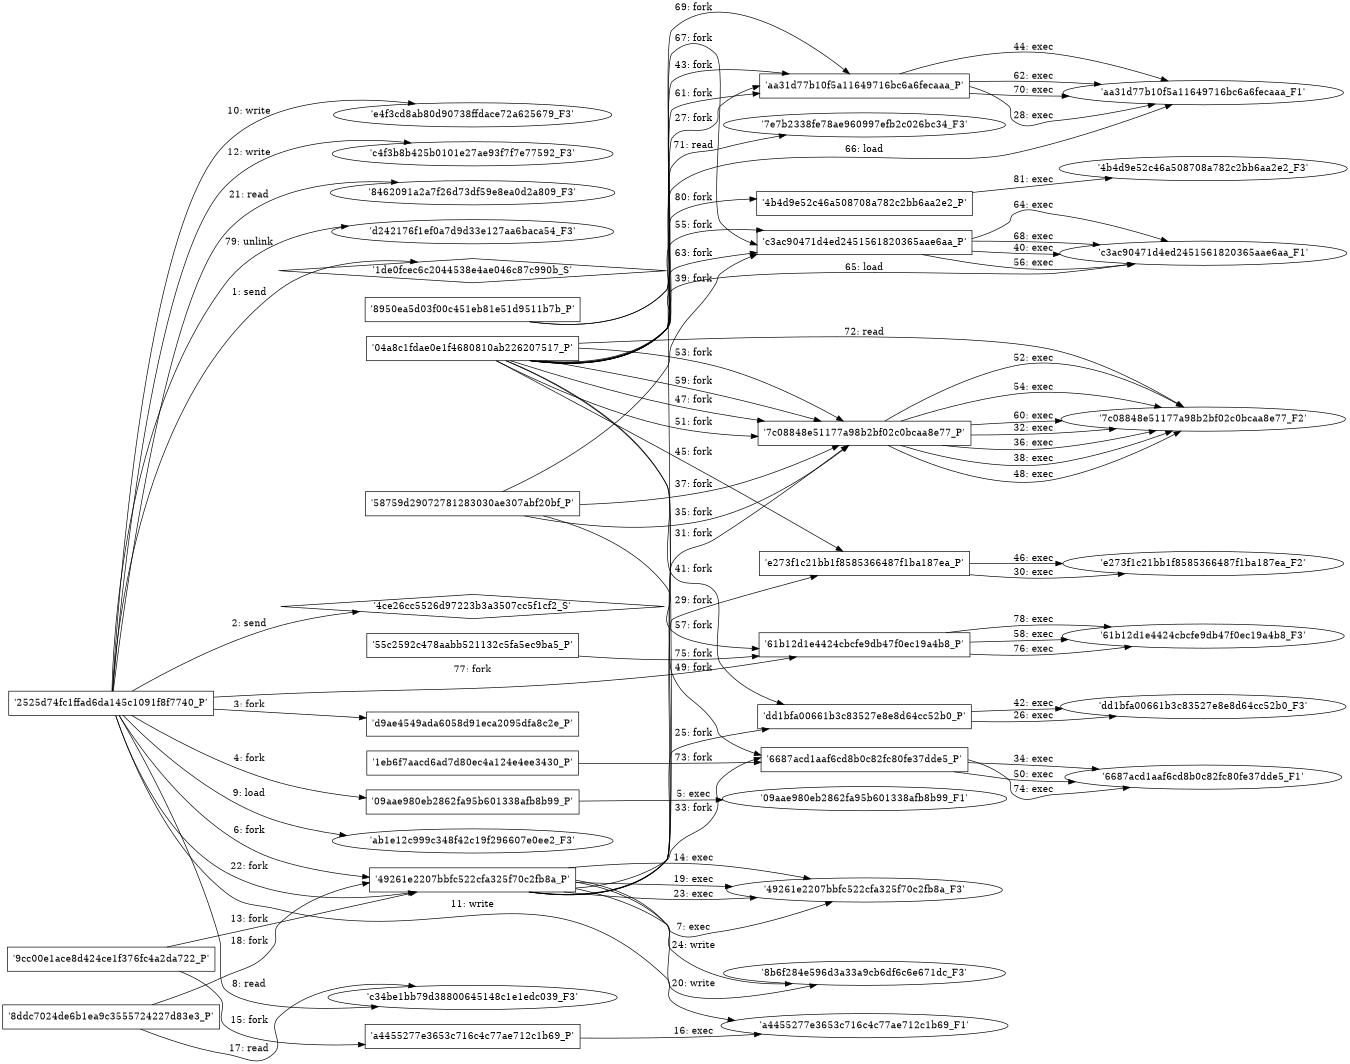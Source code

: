 digraph "D:\Learning\Paper\apt\基于CTI的攻击预警\Dataset\攻击图\ASGfromALLCTI\Supply Chain Attack Targets SolarWinds Users.dot" {
rankdir="LR"
size="9"
fixedsize="false"
splines="true"
nodesep=0.3
ranksep=0
fontsize=10
overlap="scalexy"
engine= "neato"
	"'1de0fcec6c2044538e4ae046c87c990b_S'" [node_type=Socket shape=diamond]
	"'2525d74fc1ffad6da145c1091f8f7740_P'" [node_type=Process shape=box]
	"'2525d74fc1ffad6da145c1091f8f7740_P'" -> "'1de0fcec6c2044538e4ae046c87c990b_S'" [label="1: send"]
	"'4ce26cc5526d97223b3a3507cc5f1cf2_S'" [node_type=Socket shape=diamond]
	"'2525d74fc1ffad6da145c1091f8f7740_P'" [node_type=Process shape=box]
	"'2525d74fc1ffad6da145c1091f8f7740_P'" -> "'4ce26cc5526d97223b3a3507cc5f1cf2_S'" [label="2: send"]
	"'2525d74fc1ffad6da145c1091f8f7740_P'" [node_type=Process shape=box]
	"'d9ae4549ada6058d91eca2095dfa8c2e_P'" [node_type=Process shape=box]
	"'2525d74fc1ffad6da145c1091f8f7740_P'" -> "'d9ae4549ada6058d91eca2095dfa8c2e_P'" [label="3: fork"]
	"'2525d74fc1ffad6da145c1091f8f7740_P'" [node_type=Process shape=box]
	"'09aae980eb2862fa95b601338afb8b99_P'" [node_type=Process shape=box]
	"'2525d74fc1ffad6da145c1091f8f7740_P'" -> "'09aae980eb2862fa95b601338afb8b99_P'" [label="4: fork"]
	"'09aae980eb2862fa95b601338afb8b99_P'" [node_type=Process shape=box]
	"'09aae980eb2862fa95b601338afb8b99_F1'" [node_type=File shape=ellipse]
	"'09aae980eb2862fa95b601338afb8b99_P'" -> "'09aae980eb2862fa95b601338afb8b99_F1'" [label="5: exec"]
	"'2525d74fc1ffad6da145c1091f8f7740_P'" [node_type=Process shape=box]
	"'49261e2207bbfc522cfa325f70c2fb8a_P'" [node_type=Process shape=box]
	"'2525d74fc1ffad6da145c1091f8f7740_P'" -> "'49261e2207bbfc522cfa325f70c2fb8a_P'" [label="6: fork"]
	"'49261e2207bbfc522cfa325f70c2fb8a_P'" [node_type=Process shape=box]
	"'49261e2207bbfc522cfa325f70c2fb8a_F3'" [node_type=File shape=ellipse]
	"'49261e2207bbfc522cfa325f70c2fb8a_P'" -> "'49261e2207bbfc522cfa325f70c2fb8a_F3'" [label="7: exec"]
	"'c34be1bb79d38800645148c1e1edc039_F3'" [node_type=file shape=ellipse]
	"'2525d74fc1ffad6da145c1091f8f7740_P'" [node_type=Process shape=box]
	"'2525d74fc1ffad6da145c1091f8f7740_P'" -> "'c34be1bb79d38800645148c1e1edc039_F3'" [label="8: read"]
	"'ab1e12c999c348f42c19f296607e0ee2_F3'" [node_type=file shape=ellipse]
	"'2525d74fc1ffad6da145c1091f8f7740_P'" [node_type=Process shape=box]
	"'2525d74fc1ffad6da145c1091f8f7740_P'" -> "'ab1e12c999c348f42c19f296607e0ee2_F3'" [label="9: load"]
	"'e4f3cd8ab80d90738ffdace72a625679_F3'" [node_type=file shape=ellipse]
	"'2525d74fc1ffad6da145c1091f8f7740_P'" [node_type=Process shape=box]
	"'2525d74fc1ffad6da145c1091f8f7740_P'" -> "'e4f3cd8ab80d90738ffdace72a625679_F3'" [label="10: write"]
	"'a4455277e3653c716c4c77ae712c1b69_F1'" [node_type=file shape=ellipse]
	"'2525d74fc1ffad6da145c1091f8f7740_P'" [node_type=Process shape=box]
	"'2525d74fc1ffad6da145c1091f8f7740_P'" -> "'a4455277e3653c716c4c77ae712c1b69_F1'" [label="11: write"]
	"'c4f3b8b425b0101e27ae93f7f7e77592_F3'" [node_type=file shape=ellipse]
	"'2525d74fc1ffad6da145c1091f8f7740_P'" [node_type=Process shape=box]
	"'2525d74fc1ffad6da145c1091f8f7740_P'" -> "'c4f3b8b425b0101e27ae93f7f7e77592_F3'" [label="12: write"]
	"'9cc00e1ace8d424ce1f376fc4a2da722_P'" [node_type=Process shape=box]
	"'49261e2207bbfc522cfa325f70c2fb8a_P'" [node_type=Process shape=box]
	"'9cc00e1ace8d424ce1f376fc4a2da722_P'" -> "'49261e2207bbfc522cfa325f70c2fb8a_P'" [label="13: fork"]
	"'49261e2207bbfc522cfa325f70c2fb8a_P'" [node_type=Process shape=box]
	"'49261e2207bbfc522cfa325f70c2fb8a_F3'" [node_type=File shape=ellipse]
	"'49261e2207bbfc522cfa325f70c2fb8a_P'" -> "'49261e2207bbfc522cfa325f70c2fb8a_F3'" [label="14: exec"]
	"'9cc00e1ace8d424ce1f376fc4a2da722_P'" [node_type=Process shape=box]
	"'a4455277e3653c716c4c77ae712c1b69_P'" [node_type=Process shape=box]
	"'9cc00e1ace8d424ce1f376fc4a2da722_P'" -> "'a4455277e3653c716c4c77ae712c1b69_P'" [label="15: fork"]
	"'a4455277e3653c716c4c77ae712c1b69_P'" [node_type=Process shape=box]
	"'a4455277e3653c716c4c77ae712c1b69_F1'" [node_type=File shape=ellipse]
	"'a4455277e3653c716c4c77ae712c1b69_P'" -> "'a4455277e3653c716c4c77ae712c1b69_F1'" [label="16: exec"]
	"'c34be1bb79d38800645148c1e1edc039_F3'" [node_type=file shape=ellipse]
	"'8ddc7024de6b1ea9c3555724227d83e3_P'" [node_type=Process shape=box]
	"'8ddc7024de6b1ea9c3555724227d83e3_P'" -> "'c34be1bb79d38800645148c1e1edc039_F3'" [label="17: read"]
	"'8ddc7024de6b1ea9c3555724227d83e3_P'" [node_type=Process shape=box]
	"'49261e2207bbfc522cfa325f70c2fb8a_P'" [node_type=Process shape=box]
	"'8ddc7024de6b1ea9c3555724227d83e3_P'" -> "'49261e2207bbfc522cfa325f70c2fb8a_P'" [label="18: fork"]
	"'49261e2207bbfc522cfa325f70c2fb8a_P'" [node_type=Process shape=box]
	"'49261e2207bbfc522cfa325f70c2fb8a_F3'" [node_type=File shape=ellipse]
	"'49261e2207bbfc522cfa325f70c2fb8a_P'" -> "'49261e2207bbfc522cfa325f70c2fb8a_F3'" [label="19: exec"]
	"'8b6f284e596d3a33a9cb6df6c6e671dc_F3'" [node_type=file shape=ellipse]
	"'49261e2207bbfc522cfa325f70c2fb8a_P'" [node_type=Process shape=box]
	"'49261e2207bbfc522cfa325f70c2fb8a_P'" -> "'8b6f284e596d3a33a9cb6df6c6e671dc_F3'" [label="20: write"]
	"'8462091a2a7f26d73df59e8ea0d2a809_F3'" [node_type=file shape=ellipse]
	"'2525d74fc1ffad6da145c1091f8f7740_P'" [node_type=Process shape=box]
	"'2525d74fc1ffad6da145c1091f8f7740_P'" -> "'8462091a2a7f26d73df59e8ea0d2a809_F3'" [label="21: read"]
	"'2525d74fc1ffad6da145c1091f8f7740_P'" [node_type=Process shape=box]
	"'49261e2207bbfc522cfa325f70c2fb8a_P'" [node_type=Process shape=box]
	"'2525d74fc1ffad6da145c1091f8f7740_P'" -> "'49261e2207bbfc522cfa325f70c2fb8a_P'" [label="22: fork"]
	"'49261e2207bbfc522cfa325f70c2fb8a_P'" [node_type=Process shape=box]
	"'49261e2207bbfc522cfa325f70c2fb8a_F3'" [node_type=File shape=ellipse]
	"'49261e2207bbfc522cfa325f70c2fb8a_P'" -> "'49261e2207bbfc522cfa325f70c2fb8a_F3'" [label="23: exec"]
	"'8b6f284e596d3a33a9cb6df6c6e671dc_F3'" [node_type=file shape=ellipse]
	"'49261e2207bbfc522cfa325f70c2fb8a_P'" [node_type=Process shape=box]
	"'49261e2207bbfc522cfa325f70c2fb8a_P'" -> "'8b6f284e596d3a33a9cb6df6c6e671dc_F3'" [label="24: write"]
	"'49261e2207bbfc522cfa325f70c2fb8a_P'" [node_type=Process shape=box]
	"'dd1bfa00661b3c83527e8e8d64cc52b0_P'" [node_type=Process shape=box]
	"'49261e2207bbfc522cfa325f70c2fb8a_P'" -> "'dd1bfa00661b3c83527e8e8d64cc52b0_P'" [label="25: fork"]
	"'dd1bfa00661b3c83527e8e8d64cc52b0_P'" [node_type=Process shape=box]
	"'dd1bfa00661b3c83527e8e8d64cc52b0_F3'" [node_type=File shape=ellipse]
	"'dd1bfa00661b3c83527e8e8d64cc52b0_P'" -> "'dd1bfa00661b3c83527e8e8d64cc52b0_F3'" [label="26: exec"]
	"'49261e2207bbfc522cfa325f70c2fb8a_P'" [node_type=Process shape=box]
	"'aa31d77b10f5a11649716bc6a6fecaaa_P'" [node_type=Process shape=box]
	"'49261e2207bbfc522cfa325f70c2fb8a_P'" -> "'aa31d77b10f5a11649716bc6a6fecaaa_P'" [label="27: fork"]
	"'aa31d77b10f5a11649716bc6a6fecaaa_P'" [node_type=Process shape=box]
	"'aa31d77b10f5a11649716bc6a6fecaaa_F1'" [node_type=File shape=ellipse]
	"'aa31d77b10f5a11649716bc6a6fecaaa_P'" -> "'aa31d77b10f5a11649716bc6a6fecaaa_F1'" [label="28: exec"]
	"'49261e2207bbfc522cfa325f70c2fb8a_P'" [node_type=Process shape=box]
	"'e273f1c21bb1f8585366487f1ba187ea_P'" [node_type=Process shape=box]
	"'49261e2207bbfc522cfa325f70c2fb8a_P'" -> "'e273f1c21bb1f8585366487f1ba187ea_P'" [label="29: fork"]
	"'e273f1c21bb1f8585366487f1ba187ea_P'" [node_type=Process shape=box]
	"'e273f1c21bb1f8585366487f1ba187ea_F2'" [node_type=File shape=ellipse]
	"'e273f1c21bb1f8585366487f1ba187ea_P'" -> "'e273f1c21bb1f8585366487f1ba187ea_F2'" [label="30: exec"]
	"'49261e2207bbfc522cfa325f70c2fb8a_P'" [node_type=Process shape=box]
	"'7c08848e51177a98b2bf02c0bcaa8e77_P'" [node_type=Process shape=box]
	"'49261e2207bbfc522cfa325f70c2fb8a_P'" -> "'7c08848e51177a98b2bf02c0bcaa8e77_P'" [label="31: fork"]
	"'7c08848e51177a98b2bf02c0bcaa8e77_P'" [node_type=Process shape=box]
	"'7c08848e51177a98b2bf02c0bcaa8e77_F2'" [node_type=File shape=ellipse]
	"'7c08848e51177a98b2bf02c0bcaa8e77_P'" -> "'7c08848e51177a98b2bf02c0bcaa8e77_F2'" [label="32: exec"]
	"'49261e2207bbfc522cfa325f70c2fb8a_P'" [node_type=Process shape=box]
	"'6687acd1aaf6cd8b0c82fc80fe37dde5_P'" [node_type=Process shape=box]
	"'49261e2207bbfc522cfa325f70c2fb8a_P'" -> "'6687acd1aaf6cd8b0c82fc80fe37dde5_P'" [label="33: fork"]
	"'6687acd1aaf6cd8b0c82fc80fe37dde5_P'" [node_type=Process shape=box]
	"'6687acd1aaf6cd8b0c82fc80fe37dde5_F1'" [node_type=File shape=ellipse]
	"'6687acd1aaf6cd8b0c82fc80fe37dde5_P'" -> "'6687acd1aaf6cd8b0c82fc80fe37dde5_F1'" [label="34: exec"]
	"'58759d29072781283030ae307abf20bf_P'" [node_type=Process shape=box]
	"'7c08848e51177a98b2bf02c0bcaa8e77_P'" [node_type=Process shape=box]
	"'58759d29072781283030ae307abf20bf_P'" -> "'7c08848e51177a98b2bf02c0bcaa8e77_P'" [label="35: fork"]
	"'7c08848e51177a98b2bf02c0bcaa8e77_P'" [node_type=Process shape=box]
	"'7c08848e51177a98b2bf02c0bcaa8e77_F2'" [node_type=File shape=ellipse]
	"'7c08848e51177a98b2bf02c0bcaa8e77_P'" -> "'7c08848e51177a98b2bf02c0bcaa8e77_F2'" [label="36: exec"]
	"'58759d29072781283030ae307abf20bf_P'" [node_type=Process shape=box]
	"'7c08848e51177a98b2bf02c0bcaa8e77_P'" [node_type=Process shape=box]
	"'58759d29072781283030ae307abf20bf_P'" -> "'7c08848e51177a98b2bf02c0bcaa8e77_P'" [label="37: fork"]
	"'7c08848e51177a98b2bf02c0bcaa8e77_P'" [node_type=Process shape=box]
	"'7c08848e51177a98b2bf02c0bcaa8e77_F2'" [node_type=File shape=ellipse]
	"'7c08848e51177a98b2bf02c0bcaa8e77_P'" -> "'7c08848e51177a98b2bf02c0bcaa8e77_F2'" [label="38: exec"]
	"'58759d29072781283030ae307abf20bf_P'" [node_type=Process shape=box]
	"'c3ac90471d4ed2451561820365aae6aa_P'" [node_type=Process shape=box]
	"'58759d29072781283030ae307abf20bf_P'" -> "'c3ac90471d4ed2451561820365aae6aa_P'" [label="39: fork"]
	"'c3ac90471d4ed2451561820365aae6aa_P'" [node_type=Process shape=box]
	"'c3ac90471d4ed2451561820365aae6aa_F1'" [node_type=File shape=ellipse]
	"'c3ac90471d4ed2451561820365aae6aa_P'" -> "'c3ac90471d4ed2451561820365aae6aa_F1'" [label="40: exec"]
	"'04a8c1fdae0e1f4680810ab226207517_P'" [node_type=Process shape=box]
	"'dd1bfa00661b3c83527e8e8d64cc52b0_P'" [node_type=Process shape=box]
	"'04a8c1fdae0e1f4680810ab226207517_P'" -> "'dd1bfa00661b3c83527e8e8d64cc52b0_P'" [label="41: fork"]
	"'dd1bfa00661b3c83527e8e8d64cc52b0_P'" [node_type=Process shape=box]
	"'dd1bfa00661b3c83527e8e8d64cc52b0_F3'" [node_type=File shape=ellipse]
	"'dd1bfa00661b3c83527e8e8d64cc52b0_P'" -> "'dd1bfa00661b3c83527e8e8d64cc52b0_F3'" [label="42: exec"]
	"'04a8c1fdae0e1f4680810ab226207517_P'" [node_type=Process shape=box]
	"'aa31d77b10f5a11649716bc6a6fecaaa_P'" [node_type=Process shape=box]
	"'04a8c1fdae0e1f4680810ab226207517_P'" -> "'aa31d77b10f5a11649716bc6a6fecaaa_P'" [label="43: fork"]
	"'aa31d77b10f5a11649716bc6a6fecaaa_P'" [node_type=Process shape=box]
	"'aa31d77b10f5a11649716bc6a6fecaaa_F1'" [node_type=File shape=ellipse]
	"'aa31d77b10f5a11649716bc6a6fecaaa_P'" -> "'aa31d77b10f5a11649716bc6a6fecaaa_F1'" [label="44: exec"]
	"'04a8c1fdae0e1f4680810ab226207517_P'" [node_type=Process shape=box]
	"'e273f1c21bb1f8585366487f1ba187ea_P'" [node_type=Process shape=box]
	"'04a8c1fdae0e1f4680810ab226207517_P'" -> "'e273f1c21bb1f8585366487f1ba187ea_P'" [label="45: fork"]
	"'e273f1c21bb1f8585366487f1ba187ea_P'" [node_type=Process shape=box]
	"'e273f1c21bb1f8585366487f1ba187ea_F2'" [node_type=File shape=ellipse]
	"'e273f1c21bb1f8585366487f1ba187ea_P'" -> "'e273f1c21bb1f8585366487f1ba187ea_F2'" [label="46: exec"]
	"'04a8c1fdae0e1f4680810ab226207517_P'" [node_type=Process shape=box]
	"'7c08848e51177a98b2bf02c0bcaa8e77_P'" [node_type=Process shape=box]
	"'04a8c1fdae0e1f4680810ab226207517_P'" -> "'7c08848e51177a98b2bf02c0bcaa8e77_P'" [label="47: fork"]
	"'7c08848e51177a98b2bf02c0bcaa8e77_P'" [node_type=Process shape=box]
	"'7c08848e51177a98b2bf02c0bcaa8e77_F2'" [node_type=File shape=ellipse]
	"'7c08848e51177a98b2bf02c0bcaa8e77_P'" -> "'7c08848e51177a98b2bf02c0bcaa8e77_F2'" [label="48: exec"]
	"'04a8c1fdae0e1f4680810ab226207517_P'" [node_type=Process shape=box]
	"'6687acd1aaf6cd8b0c82fc80fe37dde5_P'" [node_type=Process shape=box]
	"'04a8c1fdae0e1f4680810ab226207517_P'" -> "'6687acd1aaf6cd8b0c82fc80fe37dde5_P'" [label="49: fork"]
	"'6687acd1aaf6cd8b0c82fc80fe37dde5_P'" [node_type=Process shape=box]
	"'6687acd1aaf6cd8b0c82fc80fe37dde5_F1'" [node_type=File shape=ellipse]
	"'6687acd1aaf6cd8b0c82fc80fe37dde5_P'" -> "'6687acd1aaf6cd8b0c82fc80fe37dde5_F1'" [label="50: exec"]
	"'04a8c1fdae0e1f4680810ab226207517_P'" [node_type=Process shape=box]
	"'7c08848e51177a98b2bf02c0bcaa8e77_P'" [node_type=Process shape=box]
	"'04a8c1fdae0e1f4680810ab226207517_P'" -> "'7c08848e51177a98b2bf02c0bcaa8e77_P'" [label="51: fork"]
	"'7c08848e51177a98b2bf02c0bcaa8e77_P'" [node_type=Process shape=box]
	"'7c08848e51177a98b2bf02c0bcaa8e77_F2'" [node_type=File shape=ellipse]
	"'7c08848e51177a98b2bf02c0bcaa8e77_P'" -> "'7c08848e51177a98b2bf02c0bcaa8e77_F2'" [label="52: exec"]
	"'04a8c1fdae0e1f4680810ab226207517_P'" [node_type=Process shape=box]
	"'7c08848e51177a98b2bf02c0bcaa8e77_P'" [node_type=Process shape=box]
	"'04a8c1fdae0e1f4680810ab226207517_P'" -> "'7c08848e51177a98b2bf02c0bcaa8e77_P'" [label="53: fork"]
	"'7c08848e51177a98b2bf02c0bcaa8e77_P'" [node_type=Process shape=box]
	"'7c08848e51177a98b2bf02c0bcaa8e77_F2'" [node_type=File shape=ellipse]
	"'7c08848e51177a98b2bf02c0bcaa8e77_P'" -> "'7c08848e51177a98b2bf02c0bcaa8e77_F2'" [label="54: exec"]
	"'04a8c1fdae0e1f4680810ab226207517_P'" [node_type=Process shape=box]
	"'c3ac90471d4ed2451561820365aae6aa_P'" [node_type=Process shape=box]
	"'04a8c1fdae0e1f4680810ab226207517_P'" -> "'c3ac90471d4ed2451561820365aae6aa_P'" [label="55: fork"]
	"'c3ac90471d4ed2451561820365aae6aa_P'" [node_type=Process shape=box]
	"'c3ac90471d4ed2451561820365aae6aa_F1'" [node_type=File shape=ellipse]
	"'c3ac90471d4ed2451561820365aae6aa_P'" -> "'c3ac90471d4ed2451561820365aae6aa_F1'" [label="56: exec"]
	"'58759d29072781283030ae307abf20bf_P'" [node_type=Process shape=box]
	"'61b12d1e4424cbcfe9db47f0ec19a4b8_P'" [node_type=Process shape=box]
	"'58759d29072781283030ae307abf20bf_P'" -> "'61b12d1e4424cbcfe9db47f0ec19a4b8_P'" [label="57: fork"]
	"'61b12d1e4424cbcfe9db47f0ec19a4b8_P'" [node_type=Process shape=box]
	"'61b12d1e4424cbcfe9db47f0ec19a4b8_F3'" [node_type=File shape=ellipse]
	"'61b12d1e4424cbcfe9db47f0ec19a4b8_P'" -> "'61b12d1e4424cbcfe9db47f0ec19a4b8_F3'" [label="58: exec"]
	"'04a8c1fdae0e1f4680810ab226207517_P'" [node_type=Process shape=box]
	"'7c08848e51177a98b2bf02c0bcaa8e77_P'" [node_type=Process shape=box]
	"'04a8c1fdae0e1f4680810ab226207517_P'" -> "'7c08848e51177a98b2bf02c0bcaa8e77_P'" [label="59: fork"]
	"'7c08848e51177a98b2bf02c0bcaa8e77_P'" [node_type=Process shape=box]
	"'7c08848e51177a98b2bf02c0bcaa8e77_F2'" [node_type=File shape=ellipse]
	"'7c08848e51177a98b2bf02c0bcaa8e77_P'" -> "'7c08848e51177a98b2bf02c0bcaa8e77_F2'" [label="60: exec"]
	"'04a8c1fdae0e1f4680810ab226207517_P'" [node_type=Process shape=box]
	"'aa31d77b10f5a11649716bc6a6fecaaa_P'" [node_type=Process shape=box]
	"'04a8c1fdae0e1f4680810ab226207517_P'" -> "'aa31d77b10f5a11649716bc6a6fecaaa_P'" [label="61: fork"]
	"'aa31d77b10f5a11649716bc6a6fecaaa_P'" [node_type=Process shape=box]
	"'aa31d77b10f5a11649716bc6a6fecaaa_F1'" [node_type=File shape=ellipse]
	"'aa31d77b10f5a11649716bc6a6fecaaa_P'" -> "'aa31d77b10f5a11649716bc6a6fecaaa_F1'" [label="62: exec"]
	"'04a8c1fdae0e1f4680810ab226207517_P'" [node_type=Process shape=box]
	"'c3ac90471d4ed2451561820365aae6aa_P'" [node_type=Process shape=box]
	"'04a8c1fdae0e1f4680810ab226207517_P'" -> "'c3ac90471d4ed2451561820365aae6aa_P'" [label="63: fork"]
	"'c3ac90471d4ed2451561820365aae6aa_P'" [node_type=Process shape=box]
	"'c3ac90471d4ed2451561820365aae6aa_F1'" [node_type=File shape=ellipse]
	"'c3ac90471d4ed2451561820365aae6aa_P'" -> "'c3ac90471d4ed2451561820365aae6aa_F1'" [label="64: exec"]
	"'c3ac90471d4ed2451561820365aae6aa_F1'" [node_type=file shape=ellipse]
	"'04a8c1fdae0e1f4680810ab226207517_P'" [node_type=Process shape=box]
	"'04a8c1fdae0e1f4680810ab226207517_P'" -> "'c3ac90471d4ed2451561820365aae6aa_F1'" [label="65: load"]
	"'aa31d77b10f5a11649716bc6a6fecaaa_F1'" [node_type=file shape=ellipse]
	"'04a8c1fdae0e1f4680810ab226207517_P'" [node_type=Process shape=box]
	"'04a8c1fdae0e1f4680810ab226207517_P'" -> "'aa31d77b10f5a11649716bc6a6fecaaa_F1'" [label="66: load"]
	"'8950ea5d03f00c451eb81e51d9511b7b_P'" [node_type=Process shape=box]
	"'c3ac90471d4ed2451561820365aae6aa_P'" [node_type=Process shape=box]
	"'8950ea5d03f00c451eb81e51d9511b7b_P'" -> "'c3ac90471d4ed2451561820365aae6aa_P'" [label="67: fork"]
	"'c3ac90471d4ed2451561820365aae6aa_P'" [node_type=Process shape=box]
	"'c3ac90471d4ed2451561820365aae6aa_F1'" [node_type=File shape=ellipse]
	"'c3ac90471d4ed2451561820365aae6aa_P'" -> "'c3ac90471d4ed2451561820365aae6aa_F1'" [label="68: exec"]
	"'8950ea5d03f00c451eb81e51d9511b7b_P'" [node_type=Process shape=box]
	"'aa31d77b10f5a11649716bc6a6fecaaa_P'" [node_type=Process shape=box]
	"'8950ea5d03f00c451eb81e51d9511b7b_P'" -> "'aa31d77b10f5a11649716bc6a6fecaaa_P'" [label="69: fork"]
	"'aa31d77b10f5a11649716bc6a6fecaaa_P'" [node_type=Process shape=box]
	"'aa31d77b10f5a11649716bc6a6fecaaa_F1'" [node_type=File shape=ellipse]
	"'aa31d77b10f5a11649716bc6a6fecaaa_P'" -> "'aa31d77b10f5a11649716bc6a6fecaaa_F1'" [label="70: exec"]
	"'7e7b2338fe78ae960997efb2c026bc34_F3'" [node_type=file shape=ellipse]
	"'04a8c1fdae0e1f4680810ab226207517_P'" [node_type=Process shape=box]
	"'04a8c1fdae0e1f4680810ab226207517_P'" -> "'7e7b2338fe78ae960997efb2c026bc34_F3'" [label="71: read"]
	"'7c08848e51177a98b2bf02c0bcaa8e77_F2'" [node_type=file shape=ellipse]
	"'04a8c1fdae0e1f4680810ab226207517_P'" [node_type=Process shape=box]
	"'04a8c1fdae0e1f4680810ab226207517_P'" -> "'7c08848e51177a98b2bf02c0bcaa8e77_F2'" [label="72: read"]
	"'1eb6f7aacd6ad7d80ec4a124e4ee3430_P'" [node_type=Process shape=box]
	"'6687acd1aaf6cd8b0c82fc80fe37dde5_P'" [node_type=Process shape=box]
	"'1eb6f7aacd6ad7d80ec4a124e4ee3430_P'" -> "'6687acd1aaf6cd8b0c82fc80fe37dde5_P'" [label="73: fork"]
	"'6687acd1aaf6cd8b0c82fc80fe37dde5_P'" [node_type=Process shape=box]
	"'6687acd1aaf6cd8b0c82fc80fe37dde5_F1'" [node_type=File shape=ellipse]
	"'6687acd1aaf6cd8b0c82fc80fe37dde5_P'" -> "'6687acd1aaf6cd8b0c82fc80fe37dde5_F1'" [label="74: exec"]
	"'55c2592c478aabb521132c5fa5ec9ba5_P'" [node_type=Process shape=box]
	"'61b12d1e4424cbcfe9db47f0ec19a4b8_P'" [node_type=Process shape=box]
	"'55c2592c478aabb521132c5fa5ec9ba5_P'" -> "'61b12d1e4424cbcfe9db47f0ec19a4b8_P'" [label="75: fork"]
	"'61b12d1e4424cbcfe9db47f0ec19a4b8_P'" [node_type=Process shape=box]
	"'61b12d1e4424cbcfe9db47f0ec19a4b8_F3'" [node_type=File shape=ellipse]
	"'61b12d1e4424cbcfe9db47f0ec19a4b8_P'" -> "'61b12d1e4424cbcfe9db47f0ec19a4b8_F3'" [label="76: exec"]
	"'2525d74fc1ffad6da145c1091f8f7740_P'" [node_type=Process shape=box]
	"'61b12d1e4424cbcfe9db47f0ec19a4b8_P'" [node_type=Process shape=box]
	"'2525d74fc1ffad6da145c1091f8f7740_P'" -> "'61b12d1e4424cbcfe9db47f0ec19a4b8_P'" [label="77: fork"]
	"'61b12d1e4424cbcfe9db47f0ec19a4b8_P'" [node_type=Process shape=box]
	"'61b12d1e4424cbcfe9db47f0ec19a4b8_F3'" [node_type=File shape=ellipse]
	"'61b12d1e4424cbcfe9db47f0ec19a4b8_P'" -> "'61b12d1e4424cbcfe9db47f0ec19a4b8_F3'" [label="78: exec"]
	"'d242176f1ef0a7d9d33e127aa6baca54_F3'" [node_type=file shape=ellipse]
	"'2525d74fc1ffad6da145c1091f8f7740_P'" [node_type=Process shape=box]
	"'2525d74fc1ffad6da145c1091f8f7740_P'" -> "'d242176f1ef0a7d9d33e127aa6baca54_F3'" [label="79: unlink"]
	"'04a8c1fdae0e1f4680810ab226207517_P'" [node_type=Process shape=box]
	"'4b4d9e52c46a508708a782c2bb6aa2e2_P'" [node_type=Process shape=box]
	"'04a8c1fdae0e1f4680810ab226207517_P'" -> "'4b4d9e52c46a508708a782c2bb6aa2e2_P'" [label="80: fork"]
	"'4b4d9e52c46a508708a782c2bb6aa2e2_P'" [node_type=Process shape=box]
	"'4b4d9e52c46a508708a782c2bb6aa2e2_F3'" [node_type=File shape=ellipse]
	"'4b4d9e52c46a508708a782c2bb6aa2e2_P'" -> "'4b4d9e52c46a508708a782c2bb6aa2e2_F3'" [label="81: exec"]
}
